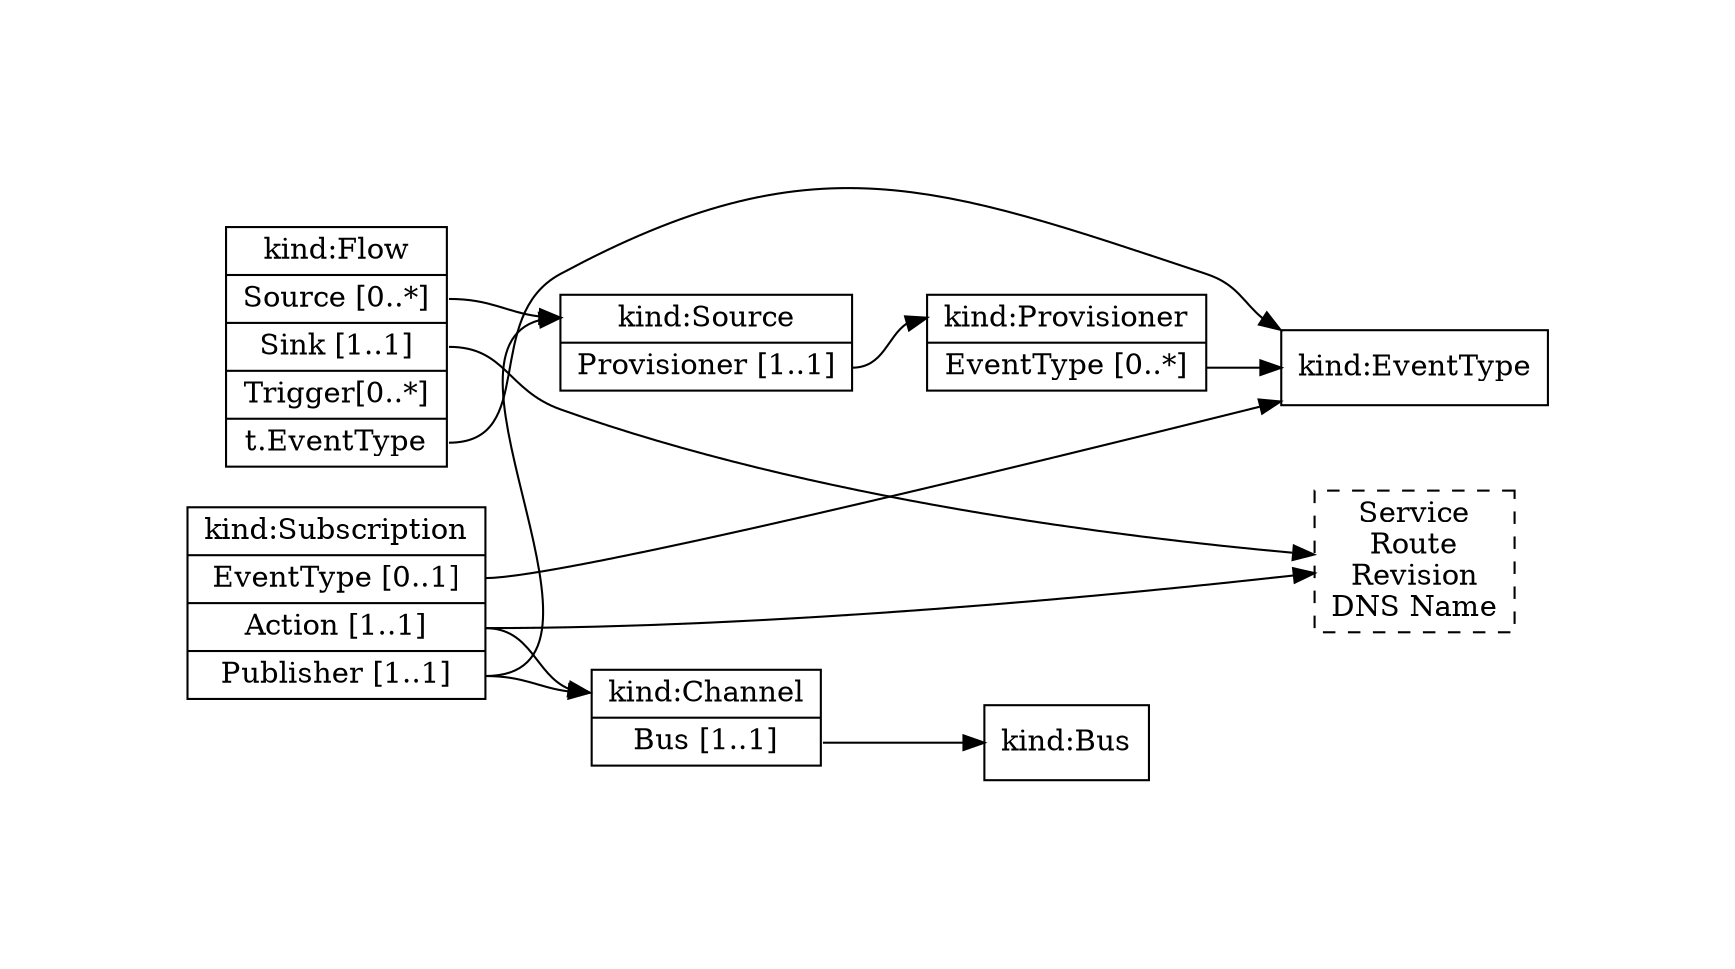// This is the overview graph for object refrences in the control plane.
//
// To reproduce the PNG, run the following:
// $ dot -Tpng overview-objects.dot -o overview-objects.png
//
digraph G {
  rankdir=LR;
  node[shape=record];
  graph [pad="1.25"];

  Prov [label="<k> kind:Provisioner|<t> EventType [0..*]"];

  EventType [label="<k> kind:EventType"];

  Source [label="<k> kind:Source|<p> Provisioner [1..1]"];

  Flow [label="<k> kind:Flow|<s> Source [0..*]|<a> Sink [1..1]|Trigger[0..*]|<tt> t.EventType"];

  Chan [label="<k> kind:Channel|<b> Bus [1..1]"];

  Bus [label="<k> kind:Bus"];

  Sub [label="<k> kind:Subscription|<t> EventType [0..1]|<a> Action [1..1]|<p> Publisher [1..1]"];

  Sinks [shape=rectangle style=dashed; label="Service\nRoute\nRevision\nDNS Name"];

  Prov:t -> EventType:k;

  Source:p -> Prov:k;

  Flow:s -> Source:k;
  Flow:tt -> EventType:k;
  Flow:a -> Sinks;

  Chan:b -> Bus:k;

  Sub:t -> EventType:k;
  Sub:p -> Source:k;
  Sub:p -> Chan:k;
  Sub:a -> Chan:k;
  Sub:a -> Sinks;

  {rank=same; Flow; Sub}
//  {rank=max; Chan; Bus;}
//  {rank=max; Bus;}
//  {rank=min; Source; Prov; EventType;}
  {rank=min; Flow;}
  {rank=max; Sinks;}
}
